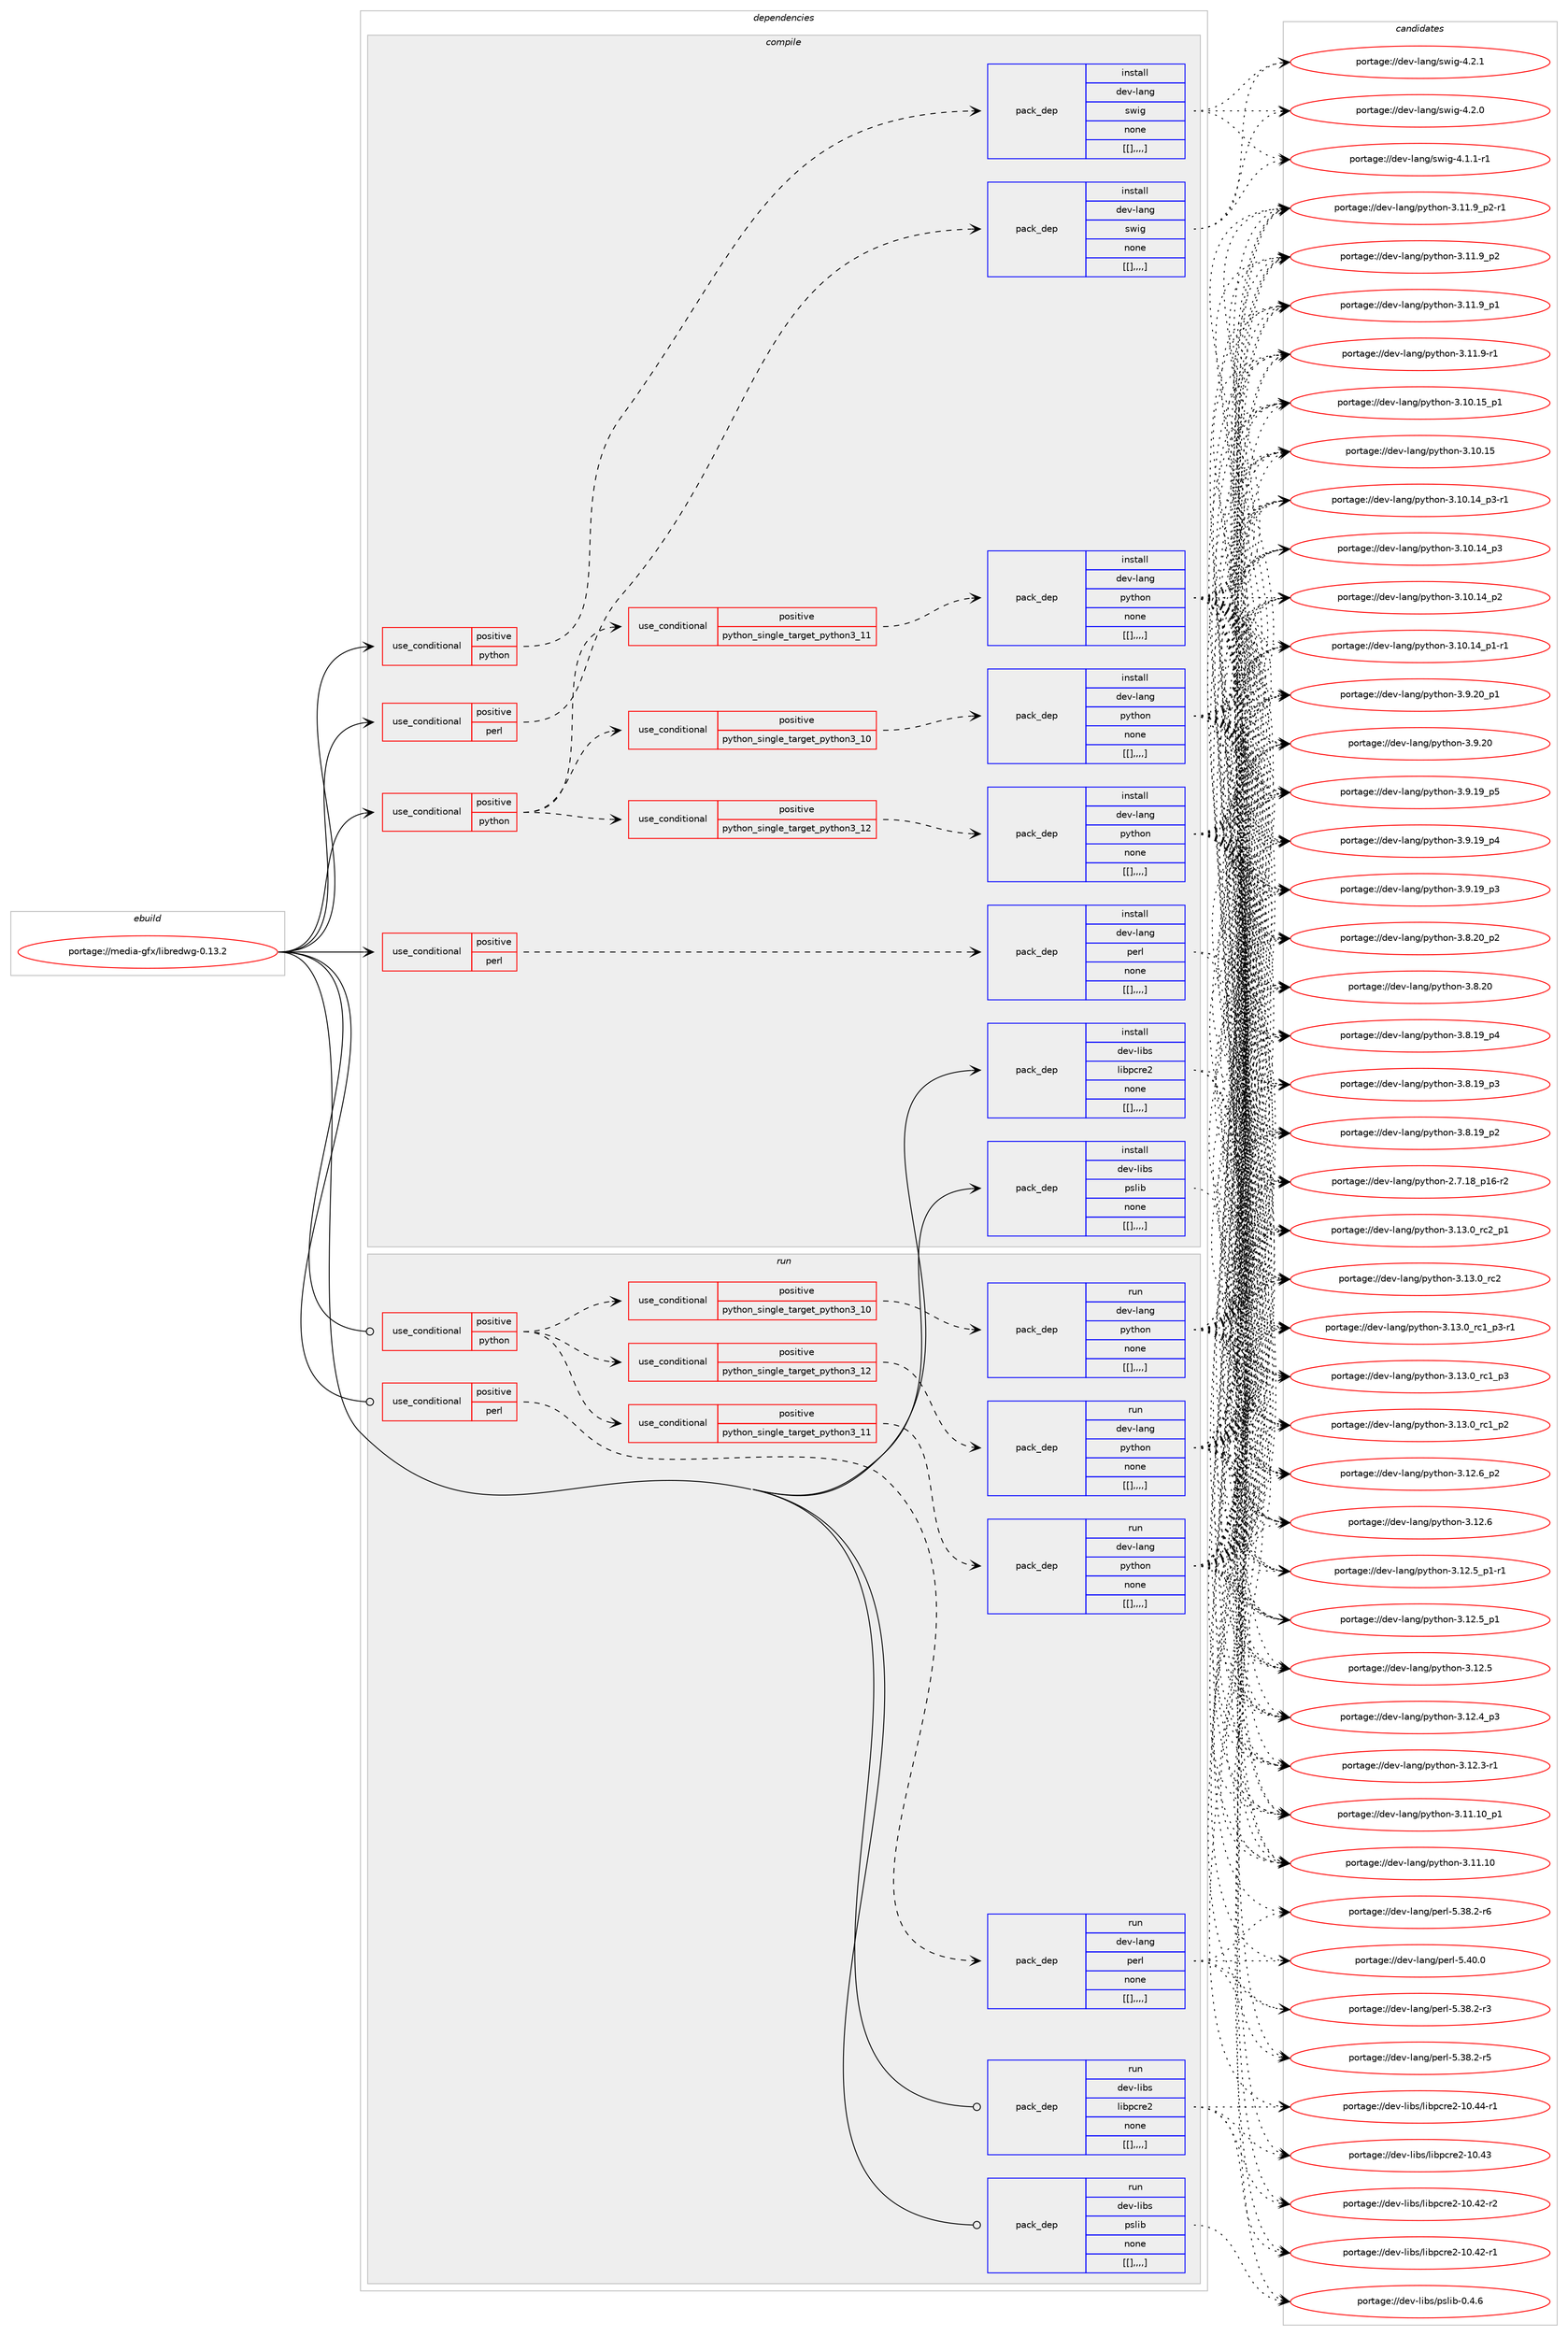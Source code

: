 digraph prolog {

# *************
# Graph options
# *************

newrank=true;
concentrate=true;
compound=true;
graph [rankdir=LR,fontname=Helvetica,fontsize=10,ranksep=1.5];#, ranksep=2.5, nodesep=0.2];
edge  [arrowhead=vee];
node  [fontname=Helvetica,fontsize=10];

# **********
# The ebuild
# **********

subgraph cluster_leftcol {
color=gray;
label=<<i>ebuild</i>>;
id [label="portage://media-gfx/libredwg-0.13.2", color=red, width=4, href="../media-gfx/libredwg-0.13.2.svg"];
}

# ****************
# The dependencies
# ****************

subgraph cluster_midcol {
color=gray;
label=<<i>dependencies</i>>;
subgraph cluster_compile {
fillcolor="#eeeeee";
style=filled;
label=<<i>compile</i>>;
subgraph cond77157 {
dependency302437 [label=<<TABLE BORDER="0" CELLBORDER="1" CELLSPACING="0" CELLPADDING="4"><TR><TD ROWSPAN="3" CELLPADDING="10">use_conditional</TD></TR><TR><TD>positive</TD></TR><TR><TD>perl</TD></TR></TABLE>>, shape=none, color=red];
subgraph pack222888 {
dependency302438 [label=<<TABLE BORDER="0" CELLBORDER="1" CELLSPACING="0" CELLPADDING="4" WIDTH="220"><TR><TD ROWSPAN="6" CELLPADDING="30">pack_dep</TD></TR><TR><TD WIDTH="110">install</TD></TR><TR><TD>dev-lang</TD></TR><TR><TD>perl</TD></TR><TR><TD>none</TD></TR><TR><TD>[[],,,,]</TD></TR></TABLE>>, shape=none, color=blue];
}
dependency302437:e -> dependency302438:w [weight=20,style="dashed",arrowhead="vee"];
}
id:e -> dependency302437:w [weight=20,style="solid",arrowhead="vee"];
subgraph cond77158 {
dependency302439 [label=<<TABLE BORDER="0" CELLBORDER="1" CELLSPACING="0" CELLPADDING="4"><TR><TD ROWSPAN="3" CELLPADDING="10">use_conditional</TD></TR><TR><TD>positive</TD></TR><TR><TD>perl</TD></TR></TABLE>>, shape=none, color=red];
subgraph pack222889 {
dependency302440 [label=<<TABLE BORDER="0" CELLBORDER="1" CELLSPACING="0" CELLPADDING="4" WIDTH="220"><TR><TD ROWSPAN="6" CELLPADDING="30">pack_dep</TD></TR><TR><TD WIDTH="110">install</TD></TR><TR><TD>dev-lang</TD></TR><TR><TD>swig</TD></TR><TR><TD>none</TD></TR><TR><TD>[[],,,,]</TD></TR></TABLE>>, shape=none, color=blue];
}
dependency302439:e -> dependency302440:w [weight=20,style="dashed",arrowhead="vee"];
}
id:e -> dependency302439:w [weight=20,style="solid",arrowhead="vee"];
subgraph cond77159 {
dependency302441 [label=<<TABLE BORDER="0" CELLBORDER="1" CELLSPACING="0" CELLPADDING="4"><TR><TD ROWSPAN="3" CELLPADDING="10">use_conditional</TD></TR><TR><TD>positive</TD></TR><TR><TD>python</TD></TR></TABLE>>, shape=none, color=red];
subgraph cond77160 {
dependency302442 [label=<<TABLE BORDER="0" CELLBORDER="1" CELLSPACING="0" CELLPADDING="4"><TR><TD ROWSPAN="3" CELLPADDING="10">use_conditional</TD></TR><TR><TD>positive</TD></TR><TR><TD>python_single_target_python3_10</TD></TR></TABLE>>, shape=none, color=red];
subgraph pack222890 {
dependency302443 [label=<<TABLE BORDER="0" CELLBORDER="1" CELLSPACING="0" CELLPADDING="4" WIDTH="220"><TR><TD ROWSPAN="6" CELLPADDING="30">pack_dep</TD></TR><TR><TD WIDTH="110">install</TD></TR><TR><TD>dev-lang</TD></TR><TR><TD>python</TD></TR><TR><TD>none</TD></TR><TR><TD>[[],,,,]</TD></TR></TABLE>>, shape=none, color=blue];
}
dependency302442:e -> dependency302443:w [weight=20,style="dashed",arrowhead="vee"];
}
dependency302441:e -> dependency302442:w [weight=20,style="dashed",arrowhead="vee"];
subgraph cond77161 {
dependency302444 [label=<<TABLE BORDER="0" CELLBORDER="1" CELLSPACING="0" CELLPADDING="4"><TR><TD ROWSPAN="3" CELLPADDING="10">use_conditional</TD></TR><TR><TD>positive</TD></TR><TR><TD>python_single_target_python3_11</TD></TR></TABLE>>, shape=none, color=red];
subgraph pack222891 {
dependency302445 [label=<<TABLE BORDER="0" CELLBORDER="1" CELLSPACING="0" CELLPADDING="4" WIDTH="220"><TR><TD ROWSPAN="6" CELLPADDING="30">pack_dep</TD></TR><TR><TD WIDTH="110">install</TD></TR><TR><TD>dev-lang</TD></TR><TR><TD>python</TD></TR><TR><TD>none</TD></TR><TR><TD>[[],,,,]</TD></TR></TABLE>>, shape=none, color=blue];
}
dependency302444:e -> dependency302445:w [weight=20,style="dashed",arrowhead="vee"];
}
dependency302441:e -> dependency302444:w [weight=20,style="dashed",arrowhead="vee"];
subgraph cond77162 {
dependency302446 [label=<<TABLE BORDER="0" CELLBORDER="1" CELLSPACING="0" CELLPADDING="4"><TR><TD ROWSPAN="3" CELLPADDING="10">use_conditional</TD></TR><TR><TD>positive</TD></TR><TR><TD>python_single_target_python3_12</TD></TR></TABLE>>, shape=none, color=red];
subgraph pack222892 {
dependency302447 [label=<<TABLE BORDER="0" CELLBORDER="1" CELLSPACING="0" CELLPADDING="4" WIDTH="220"><TR><TD ROWSPAN="6" CELLPADDING="30">pack_dep</TD></TR><TR><TD WIDTH="110">install</TD></TR><TR><TD>dev-lang</TD></TR><TR><TD>python</TD></TR><TR><TD>none</TD></TR><TR><TD>[[],,,,]</TD></TR></TABLE>>, shape=none, color=blue];
}
dependency302446:e -> dependency302447:w [weight=20,style="dashed",arrowhead="vee"];
}
dependency302441:e -> dependency302446:w [weight=20,style="dashed",arrowhead="vee"];
}
id:e -> dependency302441:w [weight=20,style="solid",arrowhead="vee"];
subgraph cond77163 {
dependency302448 [label=<<TABLE BORDER="0" CELLBORDER="1" CELLSPACING="0" CELLPADDING="4"><TR><TD ROWSPAN="3" CELLPADDING="10">use_conditional</TD></TR><TR><TD>positive</TD></TR><TR><TD>python</TD></TR></TABLE>>, shape=none, color=red];
subgraph pack222893 {
dependency302449 [label=<<TABLE BORDER="0" CELLBORDER="1" CELLSPACING="0" CELLPADDING="4" WIDTH="220"><TR><TD ROWSPAN="6" CELLPADDING="30">pack_dep</TD></TR><TR><TD WIDTH="110">install</TD></TR><TR><TD>dev-lang</TD></TR><TR><TD>swig</TD></TR><TR><TD>none</TD></TR><TR><TD>[[],,,,]</TD></TR></TABLE>>, shape=none, color=blue];
}
dependency302448:e -> dependency302449:w [weight=20,style="dashed",arrowhead="vee"];
}
id:e -> dependency302448:w [weight=20,style="solid",arrowhead="vee"];
subgraph pack222894 {
dependency302450 [label=<<TABLE BORDER="0" CELLBORDER="1" CELLSPACING="0" CELLPADDING="4" WIDTH="220"><TR><TD ROWSPAN="6" CELLPADDING="30">pack_dep</TD></TR><TR><TD WIDTH="110">install</TD></TR><TR><TD>dev-libs</TD></TR><TR><TD>libpcre2</TD></TR><TR><TD>none</TD></TR><TR><TD>[[],,,,]</TD></TR></TABLE>>, shape=none, color=blue];
}
id:e -> dependency302450:w [weight=20,style="solid",arrowhead="vee"];
subgraph pack222895 {
dependency302451 [label=<<TABLE BORDER="0" CELLBORDER="1" CELLSPACING="0" CELLPADDING="4" WIDTH="220"><TR><TD ROWSPAN="6" CELLPADDING="30">pack_dep</TD></TR><TR><TD WIDTH="110">install</TD></TR><TR><TD>dev-libs</TD></TR><TR><TD>pslib</TD></TR><TR><TD>none</TD></TR><TR><TD>[[],,,,]</TD></TR></TABLE>>, shape=none, color=blue];
}
id:e -> dependency302451:w [weight=20,style="solid",arrowhead="vee"];
}
subgraph cluster_compileandrun {
fillcolor="#eeeeee";
style=filled;
label=<<i>compile and run</i>>;
}
subgraph cluster_run {
fillcolor="#eeeeee";
style=filled;
label=<<i>run</i>>;
subgraph cond77164 {
dependency302452 [label=<<TABLE BORDER="0" CELLBORDER="1" CELLSPACING="0" CELLPADDING="4"><TR><TD ROWSPAN="3" CELLPADDING="10">use_conditional</TD></TR><TR><TD>positive</TD></TR><TR><TD>perl</TD></TR></TABLE>>, shape=none, color=red];
subgraph pack222896 {
dependency302453 [label=<<TABLE BORDER="0" CELLBORDER="1" CELLSPACING="0" CELLPADDING="4" WIDTH="220"><TR><TD ROWSPAN="6" CELLPADDING="30">pack_dep</TD></TR><TR><TD WIDTH="110">run</TD></TR><TR><TD>dev-lang</TD></TR><TR><TD>perl</TD></TR><TR><TD>none</TD></TR><TR><TD>[[],,,,]</TD></TR></TABLE>>, shape=none, color=blue];
}
dependency302452:e -> dependency302453:w [weight=20,style="dashed",arrowhead="vee"];
}
id:e -> dependency302452:w [weight=20,style="solid",arrowhead="odot"];
subgraph cond77165 {
dependency302454 [label=<<TABLE BORDER="0" CELLBORDER="1" CELLSPACING="0" CELLPADDING="4"><TR><TD ROWSPAN="3" CELLPADDING="10">use_conditional</TD></TR><TR><TD>positive</TD></TR><TR><TD>python</TD></TR></TABLE>>, shape=none, color=red];
subgraph cond77166 {
dependency302455 [label=<<TABLE BORDER="0" CELLBORDER="1" CELLSPACING="0" CELLPADDING="4"><TR><TD ROWSPAN="3" CELLPADDING="10">use_conditional</TD></TR><TR><TD>positive</TD></TR><TR><TD>python_single_target_python3_10</TD></TR></TABLE>>, shape=none, color=red];
subgraph pack222897 {
dependency302456 [label=<<TABLE BORDER="0" CELLBORDER="1" CELLSPACING="0" CELLPADDING="4" WIDTH="220"><TR><TD ROWSPAN="6" CELLPADDING="30">pack_dep</TD></TR><TR><TD WIDTH="110">run</TD></TR><TR><TD>dev-lang</TD></TR><TR><TD>python</TD></TR><TR><TD>none</TD></TR><TR><TD>[[],,,,]</TD></TR></TABLE>>, shape=none, color=blue];
}
dependency302455:e -> dependency302456:w [weight=20,style="dashed",arrowhead="vee"];
}
dependency302454:e -> dependency302455:w [weight=20,style="dashed",arrowhead="vee"];
subgraph cond77167 {
dependency302457 [label=<<TABLE BORDER="0" CELLBORDER="1" CELLSPACING="0" CELLPADDING="4"><TR><TD ROWSPAN="3" CELLPADDING="10">use_conditional</TD></TR><TR><TD>positive</TD></TR><TR><TD>python_single_target_python3_11</TD></TR></TABLE>>, shape=none, color=red];
subgraph pack222898 {
dependency302458 [label=<<TABLE BORDER="0" CELLBORDER="1" CELLSPACING="0" CELLPADDING="4" WIDTH="220"><TR><TD ROWSPAN="6" CELLPADDING="30">pack_dep</TD></TR><TR><TD WIDTH="110">run</TD></TR><TR><TD>dev-lang</TD></TR><TR><TD>python</TD></TR><TR><TD>none</TD></TR><TR><TD>[[],,,,]</TD></TR></TABLE>>, shape=none, color=blue];
}
dependency302457:e -> dependency302458:w [weight=20,style="dashed",arrowhead="vee"];
}
dependency302454:e -> dependency302457:w [weight=20,style="dashed",arrowhead="vee"];
subgraph cond77168 {
dependency302459 [label=<<TABLE BORDER="0" CELLBORDER="1" CELLSPACING="0" CELLPADDING="4"><TR><TD ROWSPAN="3" CELLPADDING="10">use_conditional</TD></TR><TR><TD>positive</TD></TR><TR><TD>python_single_target_python3_12</TD></TR></TABLE>>, shape=none, color=red];
subgraph pack222899 {
dependency302460 [label=<<TABLE BORDER="0" CELLBORDER="1" CELLSPACING="0" CELLPADDING="4" WIDTH="220"><TR><TD ROWSPAN="6" CELLPADDING="30">pack_dep</TD></TR><TR><TD WIDTH="110">run</TD></TR><TR><TD>dev-lang</TD></TR><TR><TD>python</TD></TR><TR><TD>none</TD></TR><TR><TD>[[],,,,]</TD></TR></TABLE>>, shape=none, color=blue];
}
dependency302459:e -> dependency302460:w [weight=20,style="dashed",arrowhead="vee"];
}
dependency302454:e -> dependency302459:w [weight=20,style="dashed",arrowhead="vee"];
}
id:e -> dependency302454:w [weight=20,style="solid",arrowhead="odot"];
subgraph pack222900 {
dependency302461 [label=<<TABLE BORDER="0" CELLBORDER="1" CELLSPACING="0" CELLPADDING="4" WIDTH="220"><TR><TD ROWSPAN="6" CELLPADDING="30">pack_dep</TD></TR><TR><TD WIDTH="110">run</TD></TR><TR><TD>dev-libs</TD></TR><TR><TD>libpcre2</TD></TR><TR><TD>none</TD></TR><TR><TD>[[],,,,]</TD></TR></TABLE>>, shape=none, color=blue];
}
id:e -> dependency302461:w [weight=20,style="solid",arrowhead="odot"];
subgraph pack222901 {
dependency302462 [label=<<TABLE BORDER="0" CELLBORDER="1" CELLSPACING="0" CELLPADDING="4" WIDTH="220"><TR><TD ROWSPAN="6" CELLPADDING="30">pack_dep</TD></TR><TR><TD WIDTH="110">run</TD></TR><TR><TD>dev-libs</TD></TR><TR><TD>pslib</TD></TR><TR><TD>none</TD></TR><TR><TD>[[],,,,]</TD></TR></TABLE>>, shape=none, color=blue];
}
id:e -> dependency302462:w [weight=20,style="solid",arrowhead="odot"];
}
}

# **************
# The candidates
# **************

subgraph cluster_choices {
rank=same;
color=gray;
label=<<i>candidates</i>>;

subgraph choice222888 {
color=black;
nodesep=1;
choice10010111845108971101034711210111410845534652484648 [label="portage://dev-lang/perl-5.40.0", color=red, width=4,href="../dev-lang/perl-5.40.0.svg"];
choice100101118451089711010347112101114108455346515646504511454 [label="portage://dev-lang/perl-5.38.2-r6", color=red, width=4,href="../dev-lang/perl-5.38.2-r6.svg"];
choice100101118451089711010347112101114108455346515646504511453 [label="portage://dev-lang/perl-5.38.2-r5", color=red, width=4,href="../dev-lang/perl-5.38.2-r5.svg"];
choice100101118451089711010347112101114108455346515646504511451 [label="portage://dev-lang/perl-5.38.2-r3", color=red, width=4,href="../dev-lang/perl-5.38.2-r3.svg"];
dependency302438:e -> choice10010111845108971101034711210111410845534652484648:w [style=dotted,weight="100"];
dependency302438:e -> choice100101118451089711010347112101114108455346515646504511454:w [style=dotted,weight="100"];
dependency302438:e -> choice100101118451089711010347112101114108455346515646504511453:w [style=dotted,weight="100"];
dependency302438:e -> choice100101118451089711010347112101114108455346515646504511451:w [style=dotted,weight="100"];
}
subgraph choice222889 {
color=black;
nodesep=1;
choice100101118451089711010347115119105103455246504649 [label="portage://dev-lang/swig-4.2.1", color=red, width=4,href="../dev-lang/swig-4.2.1.svg"];
choice100101118451089711010347115119105103455246504648 [label="portage://dev-lang/swig-4.2.0", color=red, width=4,href="../dev-lang/swig-4.2.0.svg"];
choice1001011184510897110103471151191051034552464946494511449 [label="portage://dev-lang/swig-4.1.1-r1", color=red, width=4,href="../dev-lang/swig-4.1.1-r1.svg"];
dependency302440:e -> choice100101118451089711010347115119105103455246504649:w [style=dotted,weight="100"];
dependency302440:e -> choice100101118451089711010347115119105103455246504648:w [style=dotted,weight="100"];
dependency302440:e -> choice1001011184510897110103471151191051034552464946494511449:w [style=dotted,weight="100"];
}
subgraph choice222890 {
color=black;
nodesep=1;
choice100101118451089711010347112121116104111110455146495146489511499509511249 [label="portage://dev-lang/python-3.13.0_rc2_p1", color=red, width=4,href="../dev-lang/python-3.13.0_rc2_p1.svg"];
choice10010111845108971101034711212111610411111045514649514648951149950 [label="portage://dev-lang/python-3.13.0_rc2", color=red, width=4,href="../dev-lang/python-3.13.0_rc2.svg"];
choice1001011184510897110103471121211161041111104551464951464895114994995112514511449 [label="portage://dev-lang/python-3.13.0_rc1_p3-r1", color=red, width=4,href="../dev-lang/python-3.13.0_rc1_p3-r1.svg"];
choice100101118451089711010347112121116104111110455146495146489511499499511251 [label="portage://dev-lang/python-3.13.0_rc1_p3", color=red, width=4,href="../dev-lang/python-3.13.0_rc1_p3.svg"];
choice100101118451089711010347112121116104111110455146495146489511499499511250 [label="portage://dev-lang/python-3.13.0_rc1_p2", color=red, width=4,href="../dev-lang/python-3.13.0_rc1_p2.svg"];
choice100101118451089711010347112121116104111110455146495046549511250 [label="portage://dev-lang/python-3.12.6_p2", color=red, width=4,href="../dev-lang/python-3.12.6_p2.svg"];
choice10010111845108971101034711212111610411111045514649504654 [label="portage://dev-lang/python-3.12.6", color=red, width=4,href="../dev-lang/python-3.12.6.svg"];
choice1001011184510897110103471121211161041111104551464950465395112494511449 [label="portage://dev-lang/python-3.12.5_p1-r1", color=red, width=4,href="../dev-lang/python-3.12.5_p1-r1.svg"];
choice100101118451089711010347112121116104111110455146495046539511249 [label="portage://dev-lang/python-3.12.5_p1", color=red, width=4,href="../dev-lang/python-3.12.5_p1.svg"];
choice10010111845108971101034711212111610411111045514649504653 [label="portage://dev-lang/python-3.12.5", color=red, width=4,href="../dev-lang/python-3.12.5.svg"];
choice100101118451089711010347112121116104111110455146495046529511251 [label="portage://dev-lang/python-3.12.4_p3", color=red, width=4,href="../dev-lang/python-3.12.4_p3.svg"];
choice100101118451089711010347112121116104111110455146495046514511449 [label="portage://dev-lang/python-3.12.3-r1", color=red, width=4,href="../dev-lang/python-3.12.3-r1.svg"];
choice10010111845108971101034711212111610411111045514649494649489511249 [label="portage://dev-lang/python-3.11.10_p1", color=red, width=4,href="../dev-lang/python-3.11.10_p1.svg"];
choice1001011184510897110103471121211161041111104551464949464948 [label="portage://dev-lang/python-3.11.10", color=red, width=4,href="../dev-lang/python-3.11.10.svg"];
choice1001011184510897110103471121211161041111104551464949465795112504511449 [label="portage://dev-lang/python-3.11.9_p2-r1", color=red, width=4,href="../dev-lang/python-3.11.9_p2-r1.svg"];
choice100101118451089711010347112121116104111110455146494946579511250 [label="portage://dev-lang/python-3.11.9_p2", color=red, width=4,href="../dev-lang/python-3.11.9_p2.svg"];
choice100101118451089711010347112121116104111110455146494946579511249 [label="portage://dev-lang/python-3.11.9_p1", color=red, width=4,href="../dev-lang/python-3.11.9_p1.svg"];
choice100101118451089711010347112121116104111110455146494946574511449 [label="portage://dev-lang/python-3.11.9-r1", color=red, width=4,href="../dev-lang/python-3.11.9-r1.svg"];
choice10010111845108971101034711212111610411111045514649484649539511249 [label="portage://dev-lang/python-3.10.15_p1", color=red, width=4,href="../dev-lang/python-3.10.15_p1.svg"];
choice1001011184510897110103471121211161041111104551464948464953 [label="portage://dev-lang/python-3.10.15", color=red, width=4,href="../dev-lang/python-3.10.15.svg"];
choice100101118451089711010347112121116104111110455146494846495295112514511449 [label="portage://dev-lang/python-3.10.14_p3-r1", color=red, width=4,href="../dev-lang/python-3.10.14_p3-r1.svg"];
choice10010111845108971101034711212111610411111045514649484649529511251 [label="portage://dev-lang/python-3.10.14_p3", color=red, width=4,href="../dev-lang/python-3.10.14_p3.svg"];
choice10010111845108971101034711212111610411111045514649484649529511250 [label="portage://dev-lang/python-3.10.14_p2", color=red, width=4,href="../dev-lang/python-3.10.14_p2.svg"];
choice100101118451089711010347112121116104111110455146494846495295112494511449 [label="portage://dev-lang/python-3.10.14_p1-r1", color=red, width=4,href="../dev-lang/python-3.10.14_p1-r1.svg"];
choice100101118451089711010347112121116104111110455146574650489511249 [label="portage://dev-lang/python-3.9.20_p1", color=red, width=4,href="../dev-lang/python-3.9.20_p1.svg"];
choice10010111845108971101034711212111610411111045514657465048 [label="portage://dev-lang/python-3.9.20", color=red, width=4,href="../dev-lang/python-3.9.20.svg"];
choice100101118451089711010347112121116104111110455146574649579511253 [label="portage://dev-lang/python-3.9.19_p5", color=red, width=4,href="../dev-lang/python-3.9.19_p5.svg"];
choice100101118451089711010347112121116104111110455146574649579511252 [label="portage://dev-lang/python-3.9.19_p4", color=red, width=4,href="../dev-lang/python-3.9.19_p4.svg"];
choice100101118451089711010347112121116104111110455146574649579511251 [label="portage://dev-lang/python-3.9.19_p3", color=red, width=4,href="../dev-lang/python-3.9.19_p3.svg"];
choice100101118451089711010347112121116104111110455146564650489511250 [label="portage://dev-lang/python-3.8.20_p2", color=red, width=4,href="../dev-lang/python-3.8.20_p2.svg"];
choice10010111845108971101034711212111610411111045514656465048 [label="portage://dev-lang/python-3.8.20", color=red, width=4,href="../dev-lang/python-3.8.20.svg"];
choice100101118451089711010347112121116104111110455146564649579511252 [label="portage://dev-lang/python-3.8.19_p4", color=red, width=4,href="../dev-lang/python-3.8.19_p4.svg"];
choice100101118451089711010347112121116104111110455146564649579511251 [label="portage://dev-lang/python-3.8.19_p3", color=red, width=4,href="../dev-lang/python-3.8.19_p3.svg"];
choice100101118451089711010347112121116104111110455146564649579511250 [label="portage://dev-lang/python-3.8.19_p2", color=red, width=4,href="../dev-lang/python-3.8.19_p2.svg"];
choice100101118451089711010347112121116104111110455046554649569511249544511450 [label="portage://dev-lang/python-2.7.18_p16-r2", color=red, width=4,href="../dev-lang/python-2.7.18_p16-r2.svg"];
dependency302443:e -> choice100101118451089711010347112121116104111110455146495146489511499509511249:w [style=dotted,weight="100"];
dependency302443:e -> choice10010111845108971101034711212111610411111045514649514648951149950:w [style=dotted,weight="100"];
dependency302443:e -> choice1001011184510897110103471121211161041111104551464951464895114994995112514511449:w [style=dotted,weight="100"];
dependency302443:e -> choice100101118451089711010347112121116104111110455146495146489511499499511251:w [style=dotted,weight="100"];
dependency302443:e -> choice100101118451089711010347112121116104111110455146495146489511499499511250:w [style=dotted,weight="100"];
dependency302443:e -> choice100101118451089711010347112121116104111110455146495046549511250:w [style=dotted,weight="100"];
dependency302443:e -> choice10010111845108971101034711212111610411111045514649504654:w [style=dotted,weight="100"];
dependency302443:e -> choice1001011184510897110103471121211161041111104551464950465395112494511449:w [style=dotted,weight="100"];
dependency302443:e -> choice100101118451089711010347112121116104111110455146495046539511249:w [style=dotted,weight="100"];
dependency302443:e -> choice10010111845108971101034711212111610411111045514649504653:w [style=dotted,weight="100"];
dependency302443:e -> choice100101118451089711010347112121116104111110455146495046529511251:w [style=dotted,weight="100"];
dependency302443:e -> choice100101118451089711010347112121116104111110455146495046514511449:w [style=dotted,weight="100"];
dependency302443:e -> choice10010111845108971101034711212111610411111045514649494649489511249:w [style=dotted,weight="100"];
dependency302443:e -> choice1001011184510897110103471121211161041111104551464949464948:w [style=dotted,weight="100"];
dependency302443:e -> choice1001011184510897110103471121211161041111104551464949465795112504511449:w [style=dotted,weight="100"];
dependency302443:e -> choice100101118451089711010347112121116104111110455146494946579511250:w [style=dotted,weight="100"];
dependency302443:e -> choice100101118451089711010347112121116104111110455146494946579511249:w [style=dotted,weight="100"];
dependency302443:e -> choice100101118451089711010347112121116104111110455146494946574511449:w [style=dotted,weight="100"];
dependency302443:e -> choice10010111845108971101034711212111610411111045514649484649539511249:w [style=dotted,weight="100"];
dependency302443:e -> choice1001011184510897110103471121211161041111104551464948464953:w [style=dotted,weight="100"];
dependency302443:e -> choice100101118451089711010347112121116104111110455146494846495295112514511449:w [style=dotted,weight="100"];
dependency302443:e -> choice10010111845108971101034711212111610411111045514649484649529511251:w [style=dotted,weight="100"];
dependency302443:e -> choice10010111845108971101034711212111610411111045514649484649529511250:w [style=dotted,weight="100"];
dependency302443:e -> choice100101118451089711010347112121116104111110455146494846495295112494511449:w [style=dotted,weight="100"];
dependency302443:e -> choice100101118451089711010347112121116104111110455146574650489511249:w [style=dotted,weight="100"];
dependency302443:e -> choice10010111845108971101034711212111610411111045514657465048:w [style=dotted,weight="100"];
dependency302443:e -> choice100101118451089711010347112121116104111110455146574649579511253:w [style=dotted,weight="100"];
dependency302443:e -> choice100101118451089711010347112121116104111110455146574649579511252:w [style=dotted,weight="100"];
dependency302443:e -> choice100101118451089711010347112121116104111110455146574649579511251:w [style=dotted,weight="100"];
dependency302443:e -> choice100101118451089711010347112121116104111110455146564650489511250:w [style=dotted,weight="100"];
dependency302443:e -> choice10010111845108971101034711212111610411111045514656465048:w [style=dotted,weight="100"];
dependency302443:e -> choice100101118451089711010347112121116104111110455146564649579511252:w [style=dotted,weight="100"];
dependency302443:e -> choice100101118451089711010347112121116104111110455146564649579511251:w [style=dotted,weight="100"];
dependency302443:e -> choice100101118451089711010347112121116104111110455146564649579511250:w [style=dotted,weight="100"];
dependency302443:e -> choice100101118451089711010347112121116104111110455046554649569511249544511450:w [style=dotted,weight="100"];
}
subgraph choice222891 {
color=black;
nodesep=1;
choice100101118451089711010347112121116104111110455146495146489511499509511249 [label="portage://dev-lang/python-3.13.0_rc2_p1", color=red, width=4,href="../dev-lang/python-3.13.0_rc2_p1.svg"];
choice10010111845108971101034711212111610411111045514649514648951149950 [label="portage://dev-lang/python-3.13.0_rc2", color=red, width=4,href="../dev-lang/python-3.13.0_rc2.svg"];
choice1001011184510897110103471121211161041111104551464951464895114994995112514511449 [label="portage://dev-lang/python-3.13.0_rc1_p3-r1", color=red, width=4,href="../dev-lang/python-3.13.0_rc1_p3-r1.svg"];
choice100101118451089711010347112121116104111110455146495146489511499499511251 [label="portage://dev-lang/python-3.13.0_rc1_p3", color=red, width=4,href="../dev-lang/python-3.13.0_rc1_p3.svg"];
choice100101118451089711010347112121116104111110455146495146489511499499511250 [label="portage://dev-lang/python-3.13.0_rc1_p2", color=red, width=4,href="../dev-lang/python-3.13.0_rc1_p2.svg"];
choice100101118451089711010347112121116104111110455146495046549511250 [label="portage://dev-lang/python-3.12.6_p2", color=red, width=4,href="../dev-lang/python-3.12.6_p2.svg"];
choice10010111845108971101034711212111610411111045514649504654 [label="portage://dev-lang/python-3.12.6", color=red, width=4,href="../dev-lang/python-3.12.6.svg"];
choice1001011184510897110103471121211161041111104551464950465395112494511449 [label="portage://dev-lang/python-3.12.5_p1-r1", color=red, width=4,href="../dev-lang/python-3.12.5_p1-r1.svg"];
choice100101118451089711010347112121116104111110455146495046539511249 [label="portage://dev-lang/python-3.12.5_p1", color=red, width=4,href="../dev-lang/python-3.12.5_p1.svg"];
choice10010111845108971101034711212111610411111045514649504653 [label="portage://dev-lang/python-3.12.5", color=red, width=4,href="../dev-lang/python-3.12.5.svg"];
choice100101118451089711010347112121116104111110455146495046529511251 [label="portage://dev-lang/python-3.12.4_p3", color=red, width=4,href="../dev-lang/python-3.12.4_p3.svg"];
choice100101118451089711010347112121116104111110455146495046514511449 [label="portage://dev-lang/python-3.12.3-r1", color=red, width=4,href="../dev-lang/python-3.12.3-r1.svg"];
choice10010111845108971101034711212111610411111045514649494649489511249 [label="portage://dev-lang/python-3.11.10_p1", color=red, width=4,href="../dev-lang/python-3.11.10_p1.svg"];
choice1001011184510897110103471121211161041111104551464949464948 [label="portage://dev-lang/python-3.11.10", color=red, width=4,href="../dev-lang/python-3.11.10.svg"];
choice1001011184510897110103471121211161041111104551464949465795112504511449 [label="portage://dev-lang/python-3.11.9_p2-r1", color=red, width=4,href="../dev-lang/python-3.11.9_p2-r1.svg"];
choice100101118451089711010347112121116104111110455146494946579511250 [label="portage://dev-lang/python-3.11.9_p2", color=red, width=4,href="../dev-lang/python-3.11.9_p2.svg"];
choice100101118451089711010347112121116104111110455146494946579511249 [label="portage://dev-lang/python-3.11.9_p1", color=red, width=4,href="../dev-lang/python-3.11.9_p1.svg"];
choice100101118451089711010347112121116104111110455146494946574511449 [label="portage://dev-lang/python-3.11.9-r1", color=red, width=4,href="../dev-lang/python-3.11.9-r1.svg"];
choice10010111845108971101034711212111610411111045514649484649539511249 [label="portage://dev-lang/python-3.10.15_p1", color=red, width=4,href="../dev-lang/python-3.10.15_p1.svg"];
choice1001011184510897110103471121211161041111104551464948464953 [label="portage://dev-lang/python-3.10.15", color=red, width=4,href="../dev-lang/python-3.10.15.svg"];
choice100101118451089711010347112121116104111110455146494846495295112514511449 [label="portage://dev-lang/python-3.10.14_p3-r1", color=red, width=4,href="../dev-lang/python-3.10.14_p3-r1.svg"];
choice10010111845108971101034711212111610411111045514649484649529511251 [label="portage://dev-lang/python-3.10.14_p3", color=red, width=4,href="../dev-lang/python-3.10.14_p3.svg"];
choice10010111845108971101034711212111610411111045514649484649529511250 [label="portage://dev-lang/python-3.10.14_p2", color=red, width=4,href="../dev-lang/python-3.10.14_p2.svg"];
choice100101118451089711010347112121116104111110455146494846495295112494511449 [label="portage://dev-lang/python-3.10.14_p1-r1", color=red, width=4,href="../dev-lang/python-3.10.14_p1-r1.svg"];
choice100101118451089711010347112121116104111110455146574650489511249 [label="portage://dev-lang/python-3.9.20_p1", color=red, width=4,href="../dev-lang/python-3.9.20_p1.svg"];
choice10010111845108971101034711212111610411111045514657465048 [label="portage://dev-lang/python-3.9.20", color=red, width=4,href="../dev-lang/python-3.9.20.svg"];
choice100101118451089711010347112121116104111110455146574649579511253 [label="portage://dev-lang/python-3.9.19_p5", color=red, width=4,href="../dev-lang/python-3.9.19_p5.svg"];
choice100101118451089711010347112121116104111110455146574649579511252 [label="portage://dev-lang/python-3.9.19_p4", color=red, width=4,href="../dev-lang/python-3.9.19_p4.svg"];
choice100101118451089711010347112121116104111110455146574649579511251 [label="portage://dev-lang/python-3.9.19_p3", color=red, width=4,href="../dev-lang/python-3.9.19_p3.svg"];
choice100101118451089711010347112121116104111110455146564650489511250 [label="portage://dev-lang/python-3.8.20_p2", color=red, width=4,href="../dev-lang/python-3.8.20_p2.svg"];
choice10010111845108971101034711212111610411111045514656465048 [label="portage://dev-lang/python-3.8.20", color=red, width=4,href="../dev-lang/python-3.8.20.svg"];
choice100101118451089711010347112121116104111110455146564649579511252 [label="portage://dev-lang/python-3.8.19_p4", color=red, width=4,href="../dev-lang/python-3.8.19_p4.svg"];
choice100101118451089711010347112121116104111110455146564649579511251 [label="portage://dev-lang/python-3.8.19_p3", color=red, width=4,href="../dev-lang/python-3.8.19_p3.svg"];
choice100101118451089711010347112121116104111110455146564649579511250 [label="portage://dev-lang/python-3.8.19_p2", color=red, width=4,href="../dev-lang/python-3.8.19_p2.svg"];
choice100101118451089711010347112121116104111110455046554649569511249544511450 [label="portage://dev-lang/python-2.7.18_p16-r2", color=red, width=4,href="../dev-lang/python-2.7.18_p16-r2.svg"];
dependency302445:e -> choice100101118451089711010347112121116104111110455146495146489511499509511249:w [style=dotted,weight="100"];
dependency302445:e -> choice10010111845108971101034711212111610411111045514649514648951149950:w [style=dotted,weight="100"];
dependency302445:e -> choice1001011184510897110103471121211161041111104551464951464895114994995112514511449:w [style=dotted,weight="100"];
dependency302445:e -> choice100101118451089711010347112121116104111110455146495146489511499499511251:w [style=dotted,weight="100"];
dependency302445:e -> choice100101118451089711010347112121116104111110455146495146489511499499511250:w [style=dotted,weight="100"];
dependency302445:e -> choice100101118451089711010347112121116104111110455146495046549511250:w [style=dotted,weight="100"];
dependency302445:e -> choice10010111845108971101034711212111610411111045514649504654:w [style=dotted,weight="100"];
dependency302445:e -> choice1001011184510897110103471121211161041111104551464950465395112494511449:w [style=dotted,weight="100"];
dependency302445:e -> choice100101118451089711010347112121116104111110455146495046539511249:w [style=dotted,weight="100"];
dependency302445:e -> choice10010111845108971101034711212111610411111045514649504653:w [style=dotted,weight="100"];
dependency302445:e -> choice100101118451089711010347112121116104111110455146495046529511251:w [style=dotted,weight="100"];
dependency302445:e -> choice100101118451089711010347112121116104111110455146495046514511449:w [style=dotted,weight="100"];
dependency302445:e -> choice10010111845108971101034711212111610411111045514649494649489511249:w [style=dotted,weight="100"];
dependency302445:e -> choice1001011184510897110103471121211161041111104551464949464948:w [style=dotted,weight="100"];
dependency302445:e -> choice1001011184510897110103471121211161041111104551464949465795112504511449:w [style=dotted,weight="100"];
dependency302445:e -> choice100101118451089711010347112121116104111110455146494946579511250:w [style=dotted,weight="100"];
dependency302445:e -> choice100101118451089711010347112121116104111110455146494946579511249:w [style=dotted,weight="100"];
dependency302445:e -> choice100101118451089711010347112121116104111110455146494946574511449:w [style=dotted,weight="100"];
dependency302445:e -> choice10010111845108971101034711212111610411111045514649484649539511249:w [style=dotted,weight="100"];
dependency302445:e -> choice1001011184510897110103471121211161041111104551464948464953:w [style=dotted,weight="100"];
dependency302445:e -> choice100101118451089711010347112121116104111110455146494846495295112514511449:w [style=dotted,weight="100"];
dependency302445:e -> choice10010111845108971101034711212111610411111045514649484649529511251:w [style=dotted,weight="100"];
dependency302445:e -> choice10010111845108971101034711212111610411111045514649484649529511250:w [style=dotted,weight="100"];
dependency302445:e -> choice100101118451089711010347112121116104111110455146494846495295112494511449:w [style=dotted,weight="100"];
dependency302445:e -> choice100101118451089711010347112121116104111110455146574650489511249:w [style=dotted,weight="100"];
dependency302445:e -> choice10010111845108971101034711212111610411111045514657465048:w [style=dotted,weight="100"];
dependency302445:e -> choice100101118451089711010347112121116104111110455146574649579511253:w [style=dotted,weight="100"];
dependency302445:e -> choice100101118451089711010347112121116104111110455146574649579511252:w [style=dotted,weight="100"];
dependency302445:e -> choice100101118451089711010347112121116104111110455146574649579511251:w [style=dotted,weight="100"];
dependency302445:e -> choice100101118451089711010347112121116104111110455146564650489511250:w [style=dotted,weight="100"];
dependency302445:e -> choice10010111845108971101034711212111610411111045514656465048:w [style=dotted,weight="100"];
dependency302445:e -> choice100101118451089711010347112121116104111110455146564649579511252:w [style=dotted,weight="100"];
dependency302445:e -> choice100101118451089711010347112121116104111110455146564649579511251:w [style=dotted,weight="100"];
dependency302445:e -> choice100101118451089711010347112121116104111110455146564649579511250:w [style=dotted,weight="100"];
dependency302445:e -> choice100101118451089711010347112121116104111110455046554649569511249544511450:w [style=dotted,weight="100"];
}
subgraph choice222892 {
color=black;
nodesep=1;
choice100101118451089711010347112121116104111110455146495146489511499509511249 [label="portage://dev-lang/python-3.13.0_rc2_p1", color=red, width=4,href="../dev-lang/python-3.13.0_rc2_p1.svg"];
choice10010111845108971101034711212111610411111045514649514648951149950 [label="portage://dev-lang/python-3.13.0_rc2", color=red, width=4,href="../dev-lang/python-3.13.0_rc2.svg"];
choice1001011184510897110103471121211161041111104551464951464895114994995112514511449 [label="portage://dev-lang/python-3.13.0_rc1_p3-r1", color=red, width=4,href="../dev-lang/python-3.13.0_rc1_p3-r1.svg"];
choice100101118451089711010347112121116104111110455146495146489511499499511251 [label="portage://dev-lang/python-3.13.0_rc1_p3", color=red, width=4,href="../dev-lang/python-3.13.0_rc1_p3.svg"];
choice100101118451089711010347112121116104111110455146495146489511499499511250 [label="portage://dev-lang/python-3.13.0_rc1_p2", color=red, width=4,href="../dev-lang/python-3.13.0_rc1_p2.svg"];
choice100101118451089711010347112121116104111110455146495046549511250 [label="portage://dev-lang/python-3.12.6_p2", color=red, width=4,href="../dev-lang/python-3.12.6_p2.svg"];
choice10010111845108971101034711212111610411111045514649504654 [label="portage://dev-lang/python-3.12.6", color=red, width=4,href="../dev-lang/python-3.12.6.svg"];
choice1001011184510897110103471121211161041111104551464950465395112494511449 [label="portage://dev-lang/python-3.12.5_p1-r1", color=red, width=4,href="../dev-lang/python-3.12.5_p1-r1.svg"];
choice100101118451089711010347112121116104111110455146495046539511249 [label="portage://dev-lang/python-3.12.5_p1", color=red, width=4,href="../dev-lang/python-3.12.5_p1.svg"];
choice10010111845108971101034711212111610411111045514649504653 [label="portage://dev-lang/python-3.12.5", color=red, width=4,href="../dev-lang/python-3.12.5.svg"];
choice100101118451089711010347112121116104111110455146495046529511251 [label="portage://dev-lang/python-3.12.4_p3", color=red, width=4,href="../dev-lang/python-3.12.4_p3.svg"];
choice100101118451089711010347112121116104111110455146495046514511449 [label="portage://dev-lang/python-3.12.3-r1", color=red, width=4,href="../dev-lang/python-3.12.3-r1.svg"];
choice10010111845108971101034711212111610411111045514649494649489511249 [label="portage://dev-lang/python-3.11.10_p1", color=red, width=4,href="../dev-lang/python-3.11.10_p1.svg"];
choice1001011184510897110103471121211161041111104551464949464948 [label="portage://dev-lang/python-3.11.10", color=red, width=4,href="../dev-lang/python-3.11.10.svg"];
choice1001011184510897110103471121211161041111104551464949465795112504511449 [label="portage://dev-lang/python-3.11.9_p2-r1", color=red, width=4,href="../dev-lang/python-3.11.9_p2-r1.svg"];
choice100101118451089711010347112121116104111110455146494946579511250 [label="portage://dev-lang/python-3.11.9_p2", color=red, width=4,href="../dev-lang/python-3.11.9_p2.svg"];
choice100101118451089711010347112121116104111110455146494946579511249 [label="portage://dev-lang/python-3.11.9_p1", color=red, width=4,href="../dev-lang/python-3.11.9_p1.svg"];
choice100101118451089711010347112121116104111110455146494946574511449 [label="portage://dev-lang/python-3.11.9-r1", color=red, width=4,href="../dev-lang/python-3.11.9-r1.svg"];
choice10010111845108971101034711212111610411111045514649484649539511249 [label="portage://dev-lang/python-3.10.15_p1", color=red, width=4,href="../dev-lang/python-3.10.15_p1.svg"];
choice1001011184510897110103471121211161041111104551464948464953 [label="portage://dev-lang/python-3.10.15", color=red, width=4,href="../dev-lang/python-3.10.15.svg"];
choice100101118451089711010347112121116104111110455146494846495295112514511449 [label="portage://dev-lang/python-3.10.14_p3-r1", color=red, width=4,href="../dev-lang/python-3.10.14_p3-r1.svg"];
choice10010111845108971101034711212111610411111045514649484649529511251 [label="portage://dev-lang/python-3.10.14_p3", color=red, width=4,href="../dev-lang/python-3.10.14_p3.svg"];
choice10010111845108971101034711212111610411111045514649484649529511250 [label="portage://dev-lang/python-3.10.14_p2", color=red, width=4,href="../dev-lang/python-3.10.14_p2.svg"];
choice100101118451089711010347112121116104111110455146494846495295112494511449 [label="portage://dev-lang/python-3.10.14_p1-r1", color=red, width=4,href="../dev-lang/python-3.10.14_p1-r1.svg"];
choice100101118451089711010347112121116104111110455146574650489511249 [label="portage://dev-lang/python-3.9.20_p1", color=red, width=4,href="../dev-lang/python-3.9.20_p1.svg"];
choice10010111845108971101034711212111610411111045514657465048 [label="portage://dev-lang/python-3.9.20", color=red, width=4,href="../dev-lang/python-3.9.20.svg"];
choice100101118451089711010347112121116104111110455146574649579511253 [label="portage://dev-lang/python-3.9.19_p5", color=red, width=4,href="../dev-lang/python-3.9.19_p5.svg"];
choice100101118451089711010347112121116104111110455146574649579511252 [label="portage://dev-lang/python-3.9.19_p4", color=red, width=4,href="../dev-lang/python-3.9.19_p4.svg"];
choice100101118451089711010347112121116104111110455146574649579511251 [label="portage://dev-lang/python-3.9.19_p3", color=red, width=4,href="../dev-lang/python-3.9.19_p3.svg"];
choice100101118451089711010347112121116104111110455146564650489511250 [label="portage://dev-lang/python-3.8.20_p2", color=red, width=4,href="../dev-lang/python-3.8.20_p2.svg"];
choice10010111845108971101034711212111610411111045514656465048 [label="portage://dev-lang/python-3.8.20", color=red, width=4,href="../dev-lang/python-3.8.20.svg"];
choice100101118451089711010347112121116104111110455146564649579511252 [label="portage://dev-lang/python-3.8.19_p4", color=red, width=4,href="../dev-lang/python-3.8.19_p4.svg"];
choice100101118451089711010347112121116104111110455146564649579511251 [label="portage://dev-lang/python-3.8.19_p3", color=red, width=4,href="../dev-lang/python-3.8.19_p3.svg"];
choice100101118451089711010347112121116104111110455146564649579511250 [label="portage://dev-lang/python-3.8.19_p2", color=red, width=4,href="../dev-lang/python-3.8.19_p2.svg"];
choice100101118451089711010347112121116104111110455046554649569511249544511450 [label="portage://dev-lang/python-2.7.18_p16-r2", color=red, width=4,href="../dev-lang/python-2.7.18_p16-r2.svg"];
dependency302447:e -> choice100101118451089711010347112121116104111110455146495146489511499509511249:w [style=dotted,weight="100"];
dependency302447:e -> choice10010111845108971101034711212111610411111045514649514648951149950:w [style=dotted,weight="100"];
dependency302447:e -> choice1001011184510897110103471121211161041111104551464951464895114994995112514511449:w [style=dotted,weight="100"];
dependency302447:e -> choice100101118451089711010347112121116104111110455146495146489511499499511251:w [style=dotted,weight="100"];
dependency302447:e -> choice100101118451089711010347112121116104111110455146495146489511499499511250:w [style=dotted,weight="100"];
dependency302447:e -> choice100101118451089711010347112121116104111110455146495046549511250:w [style=dotted,weight="100"];
dependency302447:e -> choice10010111845108971101034711212111610411111045514649504654:w [style=dotted,weight="100"];
dependency302447:e -> choice1001011184510897110103471121211161041111104551464950465395112494511449:w [style=dotted,weight="100"];
dependency302447:e -> choice100101118451089711010347112121116104111110455146495046539511249:w [style=dotted,weight="100"];
dependency302447:e -> choice10010111845108971101034711212111610411111045514649504653:w [style=dotted,weight="100"];
dependency302447:e -> choice100101118451089711010347112121116104111110455146495046529511251:w [style=dotted,weight="100"];
dependency302447:e -> choice100101118451089711010347112121116104111110455146495046514511449:w [style=dotted,weight="100"];
dependency302447:e -> choice10010111845108971101034711212111610411111045514649494649489511249:w [style=dotted,weight="100"];
dependency302447:e -> choice1001011184510897110103471121211161041111104551464949464948:w [style=dotted,weight="100"];
dependency302447:e -> choice1001011184510897110103471121211161041111104551464949465795112504511449:w [style=dotted,weight="100"];
dependency302447:e -> choice100101118451089711010347112121116104111110455146494946579511250:w [style=dotted,weight="100"];
dependency302447:e -> choice100101118451089711010347112121116104111110455146494946579511249:w [style=dotted,weight="100"];
dependency302447:e -> choice100101118451089711010347112121116104111110455146494946574511449:w [style=dotted,weight="100"];
dependency302447:e -> choice10010111845108971101034711212111610411111045514649484649539511249:w [style=dotted,weight="100"];
dependency302447:e -> choice1001011184510897110103471121211161041111104551464948464953:w [style=dotted,weight="100"];
dependency302447:e -> choice100101118451089711010347112121116104111110455146494846495295112514511449:w [style=dotted,weight="100"];
dependency302447:e -> choice10010111845108971101034711212111610411111045514649484649529511251:w [style=dotted,weight="100"];
dependency302447:e -> choice10010111845108971101034711212111610411111045514649484649529511250:w [style=dotted,weight="100"];
dependency302447:e -> choice100101118451089711010347112121116104111110455146494846495295112494511449:w [style=dotted,weight="100"];
dependency302447:e -> choice100101118451089711010347112121116104111110455146574650489511249:w [style=dotted,weight="100"];
dependency302447:e -> choice10010111845108971101034711212111610411111045514657465048:w [style=dotted,weight="100"];
dependency302447:e -> choice100101118451089711010347112121116104111110455146574649579511253:w [style=dotted,weight="100"];
dependency302447:e -> choice100101118451089711010347112121116104111110455146574649579511252:w [style=dotted,weight="100"];
dependency302447:e -> choice100101118451089711010347112121116104111110455146574649579511251:w [style=dotted,weight="100"];
dependency302447:e -> choice100101118451089711010347112121116104111110455146564650489511250:w [style=dotted,weight="100"];
dependency302447:e -> choice10010111845108971101034711212111610411111045514656465048:w [style=dotted,weight="100"];
dependency302447:e -> choice100101118451089711010347112121116104111110455146564649579511252:w [style=dotted,weight="100"];
dependency302447:e -> choice100101118451089711010347112121116104111110455146564649579511251:w [style=dotted,weight="100"];
dependency302447:e -> choice100101118451089711010347112121116104111110455146564649579511250:w [style=dotted,weight="100"];
dependency302447:e -> choice100101118451089711010347112121116104111110455046554649569511249544511450:w [style=dotted,weight="100"];
}
subgraph choice222893 {
color=black;
nodesep=1;
choice100101118451089711010347115119105103455246504649 [label="portage://dev-lang/swig-4.2.1", color=red, width=4,href="../dev-lang/swig-4.2.1.svg"];
choice100101118451089711010347115119105103455246504648 [label="portage://dev-lang/swig-4.2.0", color=red, width=4,href="../dev-lang/swig-4.2.0.svg"];
choice1001011184510897110103471151191051034552464946494511449 [label="portage://dev-lang/swig-4.1.1-r1", color=red, width=4,href="../dev-lang/swig-4.1.1-r1.svg"];
dependency302449:e -> choice100101118451089711010347115119105103455246504649:w [style=dotted,weight="100"];
dependency302449:e -> choice100101118451089711010347115119105103455246504648:w [style=dotted,weight="100"];
dependency302449:e -> choice1001011184510897110103471151191051034552464946494511449:w [style=dotted,weight="100"];
}
subgraph choice222894 {
color=black;
nodesep=1;
choice1001011184510810598115471081059811299114101504549484652524511449 [label="portage://dev-libs/libpcre2-10.44-r1", color=red, width=4,href="../dev-libs/libpcre2-10.44-r1.svg"];
choice100101118451081059811547108105981129911410150454948465251 [label="portage://dev-libs/libpcre2-10.43", color=red, width=4,href="../dev-libs/libpcre2-10.43.svg"];
choice1001011184510810598115471081059811299114101504549484652504511450 [label="portage://dev-libs/libpcre2-10.42-r2", color=red, width=4,href="../dev-libs/libpcre2-10.42-r2.svg"];
choice1001011184510810598115471081059811299114101504549484652504511449 [label="portage://dev-libs/libpcre2-10.42-r1", color=red, width=4,href="../dev-libs/libpcre2-10.42-r1.svg"];
dependency302450:e -> choice1001011184510810598115471081059811299114101504549484652524511449:w [style=dotted,weight="100"];
dependency302450:e -> choice100101118451081059811547108105981129911410150454948465251:w [style=dotted,weight="100"];
dependency302450:e -> choice1001011184510810598115471081059811299114101504549484652504511450:w [style=dotted,weight="100"];
dependency302450:e -> choice1001011184510810598115471081059811299114101504549484652504511449:w [style=dotted,weight="100"];
}
subgraph choice222895 {
color=black;
nodesep=1;
choice10010111845108105981154711211510810598454846524654 [label="portage://dev-libs/pslib-0.4.6", color=red, width=4,href="../dev-libs/pslib-0.4.6.svg"];
dependency302451:e -> choice10010111845108105981154711211510810598454846524654:w [style=dotted,weight="100"];
}
subgraph choice222896 {
color=black;
nodesep=1;
choice10010111845108971101034711210111410845534652484648 [label="portage://dev-lang/perl-5.40.0", color=red, width=4,href="../dev-lang/perl-5.40.0.svg"];
choice100101118451089711010347112101114108455346515646504511454 [label="portage://dev-lang/perl-5.38.2-r6", color=red, width=4,href="../dev-lang/perl-5.38.2-r6.svg"];
choice100101118451089711010347112101114108455346515646504511453 [label="portage://dev-lang/perl-5.38.2-r5", color=red, width=4,href="../dev-lang/perl-5.38.2-r5.svg"];
choice100101118451089711010347112101114108455346515646504511451 [label="portage://dev-lang/perl-5.38.2-r3", color=red, width=4,href="../dev-lang/perl-5.38.2-r3.svg"];
dependency302453:e -> choice10010111845108971101034711210111410845534652484648:w [style=dotted,weight="100"];
dependency302453:e -> choice100101118451089711010347112101114108455346515646504511454:w [style=dotted,weight="100"];
dependency302453:e -> choice100101118451089711010347112101114108455346515646504511453:w [style=dotted,weight="100"];
dependency302453:e -> choice100101118451089711010347112101114108455346515646504511451:w [style=dotted,weight="100"];
}
subgraph choice222897 {
color=black;
nodesep=1;
choice100101118451089711010347112121116104111110455146495146489511499509511249 [label="portage://dev-lang/python-3.13.0_rc2_p1", color=red, width=4,href="../dev-lang/python-3.13.0_rc2_p1.svg"];
choice10010111845108971101034711212111610411111045514649514648951149950 [label="portage://dev-lang/python-3.13.0_rc2", color=red, width=4,href="../dev-lang/python-3.13.0_rc2.svg"];
choice1001011184510897110103471121211161041111104551464951464895114994995112514511449 [label="portage://dev-lang/python-3.13.0_rc1_p3-r1", color=red, width=4,href="../dev-lang/python-3.13.0_rc1_p3-r1.svg"];
choice100101118451089711010347112121116104111110455146495146489511499499511251 [label="portage://dev-lang/python-3.13.0_rc1_p3", color=red, width=4,href="../dev-lang/python-3.13.0_rc1_p3.svg"];
choice100101118451089711010347112121116104111110455146495146489511499499511250 [label="portage://dev-lang/python-3.13.0_rc1_p2", color=red, width=4,href="../dev-lang/python-3.13.0_rc1_p2.svg"];
choice100101118451089711010347112121116104111110455146495046549511250 [label="portage://dev-lang/python-3.12.6_p2", color=red, width=4,href="../dev-lang/python-3.12.6_p2.svg"];
choice10010111845108971101034711212111610411111045514649504654 [label="portage://dev-lang/python-3.12.6", color=red, width=4,href="../dev-lang/python-3.12.6.svg"];
choice1001011184510897110103471121211161041111104551464950465395112494511449 [label="portage://dev-lang/python-3.12.5_p1-r1", color=red, width=4,href="../dev-lang/python-3.12.5_p1-r1.svg"];
choice100101118451089711010347112121116104111110455146495046539511249 [label="portage://dev-lang/python-3.12.5_p1", color=red, width=4,href="../dev-lang/python-3.12.5_p1.svg"];
choice10010111845108971101034711212111610411111045514649504653 [label="portage://dev-lang/python-3.12.5", color=red, width=4,href="../dev-lang/python-3.12.5.svg"];
choice100101118451089711010347112121116104111110455146495046529511251 [label="portage://dev-lang/python-3.12.4_p3", color=red, width=4,href="../dev-lang/python-3.12.4_p3.svg"];
choice100101118451089711010347112121116104111110455146495046514511449 [label="portage://dev-lang/python-3.12.3-r1", color=red, width=4,href="../dev-lang/python-3.12.3-r1.svg"];
choice10010111845108971101034711212111610411111045514649494649489511249 [label="portage://dev-lang/python-3.11.10_p1", color=red, width=4,href="../dev-lang/python-3.11.10_p1.svg"];
choice1001011184510897110103471121211161041111104551464949464948 [label="portage://dev-lang/python-3.11.10", color=red, width=4,href="../dev-lang/python-3.11.10.svg"];
choice1001011184510897110103471121211161041111104551464949465795112504511449 [label="portage://dev-lang/python-3.11.9_p2-r1", color=red, width=4,href="../dev-lang/python-3.11.9_p2-r1.svg"];
choice100101118451089711010347112121116104111110455146494946579511250 [label="portage://dev-lang/python-3.11.9_p2", color=red, width=4,href="../dev-lang/python-3.11.9_p2.svg"];
choice100101118451089711010347112121116104111110455146494946579511249 [label="portage://dev-lang/python-3.11.9_p1", color=red, width=4,href="../dev-lang/python-3.11.9_p1.svg"];
choice100101118451089711010347112121116104111110455146494946574511449 [label="portage://dev-lang/python-3.11.9-r1", color=red, width=4,href="../dev-lang/python-3.11.9-r1.svg"];
choice10010111845108971101034711212111610411111045514649484649539511249 [label="portage://dev-lang/python-3.10.15_p1", color=red, width=4,href="../dev-lang/python-3.10.15_p1.svg"];
choice1001011184510897110103471121211161041111104551464948464953 [label="portage://dev-lang/python-3.10.15", color=red, width=4,href="../dev-lang/python-3.10.15.svg"];
choice100101118451089711010347112121116104111110455146494846495295112514511449 [label="portage://dev-lang/python-3.10.14_p3-r1", color=red, width=4,href="../dev-lang/python-3.10.14_p3-r1.svg"];
choice10010111845108971101034711212111610411111045514649484649529511251 [label="portage://dev-lang/python-3.10.14_p3", color=red, width=4,href="../dev-lang/python-3.10.14_p3.svg"];
choice10010111845108971101034711212111610411111045514649484649529511250 [label="portage://dev-lang/python-3.10.14_p2", color=red, width=4,href="../dev-lang/python-3.10.14_p2.svg"];
choice100101118451089711010347112121116104111110455146494846495295112494511449 [label="portage://dev-lang/python-3.10.14_p1-r1", color=red, width=4,href="../dev-lang/python-3.10.14_p1-r1.svg"];
choice100101118451089711010347112121116104111110455146574650489511249 [label="portage://dev-lang/python-3.9.20_p1", color=red, width=4,href="../dev-lang/python-3.9.20_p1.svg"];
choice10010111845108971101034711212111610411111045514657465048 [label="portage://dev-lang/python-3.9.20", color=red, width=4,href="../dev-lang/python-3.9.20.svg"];
choice100101118451089711010347112121116104111110455146574649579511253 [label="portage://dev-lang/python-3.9.19_p5", color=red, width=4,href="../dev-lang/python-3.9.19_p5.svg"];
choice100101118451089711010347112121116104111110455146574649579511252 [label="portage://dev-lang/python-3.9.19_p4", color=red, width=4,href="../dev-lang/python-3.9.19_p4.svg"];
choice100101118451089711010347112121116104111110455146574649579511251 [label="portage://dev-lang/python-3.9.19_p3", color=red, width=4,href="../dev-lang/python-3.9.19_p3.svg"];
choice100101118451089711010347112121116104111110455146564650489511250 [label="portage://dev-lang/python-3.8.20_p2", color=red, width=4,href="../dev-lang/python-3.8.20_p2.svg"];
choice10010111845108971101034711212111610411111045514656465048 [label="portage://dev-lang/python-3.8.20", color=red, width=4,href="../dev-lang/python-3.8.20.svg"];
choice100101118451089711010347112121116104111110455146564649579511252 [label="portage://dev-lang/python-3.8.19_p4", color=red, width=4,href="../dev-lang/python-3.8.19_p4.svg"];
choice100101118451089711010347112121116104111110455146564649579511251 [label="portage://dev-lang/python-3.8.19_p3", color=red, width=4,href="../dev-lang/python-3.8.19_p3.svg"];
choice100101118451089711010347112121116104111110455146564649579511250 [label="portage://dev-lang/python-3.8.19_p2", color=red, width=4,href="../dev-lang/python-3.8.19_p2.svg"];
choice100101118451089711010347112121116104111110455046554649569511249544511450 [label="portage://dev-lang/python-2.7.18_p16-r2", color=red, width=4,href="../dev-lang/python-2.7.18_p16-r2.svg"];
dependency302456:e -> choice100101118451089711010347112121116104111110455146495146489511499509511249:w [style=dotted,weight="100"];
dependency302456:e -> choice10010111845108971101034711212111610411111045514649514648951149950:w [style=dotted,weight="100"];
dependency302456:e -> choice1001011184510897110103471121211161041111104551464951464895114994995112514511449:w [style=dotted,weight="100"];
dependency302456:e -> choice100101118451089711010347112121116104111110455146495146489511499499511251:w [style=dotted,weight="100"];
dependency302456:e -> choice100101118451089711010347112121116104111110455146495146489511499499511250:w [style=dotted,weight="100"];
dependency302456:e -> choice100101118451089711010347112121116104111110455146495046549511250:w [style=dotted,weight="100"];
dependency302456:e -> choice10010111845108971101034711212111610411111045514649504654:w [style=dotted,weight="100"];
dependency302456:e -> choice1001011184510897110103471121211161041111104551464950465395112494511449:w [style=dotted,weight="100"];
dependency302456:e -> choice100101118451089711010347112121116104111110455146495046539511249:w [style=dotted,weight="100"];
dependency302456:e -> choice10010111845108971101034711212111610411111045514649504653:w [style=dotted,weight="100"];
dependency302456:e -> choice100101118451089711010347112121116104111110455146495046529511251:w [style=dotted,weight="100"];
dependency302456:e -> choice100101118451089711010347112121116104111110455146495046514511449:w [style=dotted,weight="100"];
dependency302456:e -> choice10010111845108971101034711212111610411111045514649494649489511249:w [style=dotted,weight="100"];
dependency302456:e -> choice1001011184510897110103471121211161041111104551464949464948:w [style=dotted,weight="100"];
dependency302456:e -> choice1001011184510897110103471121211161041111104551464949465795112504511449:w [style=dotted,weight="100"];
dependency302456:e -> choice100101118451089711010347112121116104111110455146494946579511250:w [style=dotted,weight="100"];
dependency302456:e -> choice100101118451089711010347112121116104111110455146494946579511249:w [style=dotted,weight="100"];
dependency302456:e -> choice100101118451089711010347112121116104111110455146494946574511449:w [style=dotted,weight="100"];
dependency302456:e -> choice10010111845108971101034711212111610411111045514649484649539511249:w [style=dotted,weight="100"];
dependency302456:e -> choice1001011184510897110103471121211161041111104551464948464953:w [style=dotted,weight="100"];
dependency302456:e -> choice100101118451089711010347112121116104111110455146494846495295112514511449:w [style=dotted,weight="100"];
dependency302456:e -> choice10010111845108971101034711212111610411111045514649484649529511251:w [style=dotted,weight="100"];
dependency302456:e -> choice10010111845108971101034711212111610411111045514649484649529511250:w [style=dotted,weight="100"];
dependency302456:e -> choice100101118451089711010347112121116104111110455146494846495295112494511449:w [style=dotted,weight="100"];
dependency302456:e -> choice100101118451089711010347112121116104111110455146574650489511249:w [style=dotted,weight="100"];
dependency302456:e -> choice10010111845108971101034711212111610411111045514657465048:w [style=dotted,weight="100"];
dependency302456:e -> choice100101118451089711010347112121116104111110455146574649579511253:w [style=dotted,weight="100"];
dependency302456:e -> choice100101118451089711010347112121116104111110455146574649579511252:w [style=dotted,weight="100"];
dependency302456:e -> choice100101118451089711010347112121116104111110455146574649579511251:w [style=dotted,weight="100"];
dependency302456:e -> choice100101118451089711010347112121116104111110455146564650489511250:w [style=dotted,weight="100"];
dependency302456:e -> choice10010111845108971101034711212111610411111045514656465048:w [style=dotted,weight="100"];
dependency302456:e -> choice100101118451089711010347112121116104111110455146564649579511252:w [style=dotted,weight="100"];
dependency302456:e -> choice100101118451089711010347112121116104111110455146564649579511251:w [style=dotted,weight="100"];
dependency302456:e -> choice100101118451089711010347112121116104111110455146564649579511250:w [style=dotted,weight="100"];
dependency302456:e -> choice100101118451089711010347112121116104111110455046554649569511249544511450:w [style=dotted,weight="100"];
}
subgraph choice222898 {
color=black;
nodesep=1;
choice100101118451089711010347112121116104111110455146495146489511499509511249 [label="portage://dev-lang/python-3.13.0_rc2_p1", color=red, width=4,href="../dev-lang/python-3.13.0_rc2_p1.svg"];
choice10010111845108971101034711212111610411111045514649514648951149950 [label="portage://dev-lang/python-3.13.0_rc2", color=red, width=4,href="../dev-lang/python-3.13.0_rc2.svg"];
choice1001011184510897110103471121211161041111104551464951464895114994995112514511449 [label="portage://dev-lang/python-3.13.0_rc1_p3-r1", color=red, width=4,href="../dev-lang/python-3.13.0_rc1_p3-r1.svg"];
choice100101118451089711010347112121116104111110455146495146489511499499511251 [label="portage://dev-lang/python-3.13.0_rc1_p3", color=red, width=4,href="../dev-lang/python-3.13.0_rc1_p3.svg"];
choice100101118451089711010347112121116104111110455146495146489511499499511250 [label="portage://dev-lang/python-3.13.0_rc1_p2", color=red, width=4,href="../dev-lang/python-3.13.0_rc1_p2.svg"];
choice100101118451089711010347112121116104111110455146495046549511250 [label="portage://dev-lang/python-3.12.6_p2", color=red, width=4,href="../dev-lang/python-3.12.6_p2.svg"];
choice10010111845108971101034711212111610411111045514649504654 [label="portage://dev-lang/python-3.12.6", color=red, width=4,href="../dev-lang/python-3.12.6.svg"];
choice1001011184510897110103471121211161041111104551464950465395112494511449 [label="portage://dev-lang/python-3.12.5_p1-r1", color=red, width=4,href="../dev-lang/python-3.12.5_p1-r1.svg"];
choice100101118451089711010347112121116104111110455146495046539511249 [label="portage://dev-lang/python-3.12.5_p1", color=red, width=4,href="../dev-lang/python-3.12.5_p1.svg"];
choice10010111845108971101034711212111610411111045514649504653 [label="portage://dev-lang/python-3.12.5", color=red, width=4,href="../dev-lang/python-3.12.5.svg"];
choice100101118451089711010347112121116104111110455146495046529511251 [label="portage://dev-lang/python-3.12.4_p3", color=red, width=4,href="../dev-lang/python-3.12.4_p3.svg"];
choice100101118451089711010347112121116104111110455146495046514511449 [label="portage://dev-lang/python-3.12.3-r1", color=red, width=4,href="../dev-lang/python-3.12.3-r1.svg"];
choice10010111845108971101034711212111610411111045514649494649489511249 [label="portage://dev-lang/python-3.11.10_p1", color=red, width=4,href="../dev-lang/python-3.11.10_p1.svg"];
choice1001011184510897110103471121211161041111104551464949464948 [label="portage://dev-lang/python-3.11.10", color=red, width=4,href="../dev-lang/python-3.11.10.svg"];
choice1001011184510897110103471121211161041111104551464949465795112504511449 [label="portage://dev-lang/python-3.11.9_p2-r1", color=red, width=4,href="../dev-lang/python-3.11.9_p2-r1.svg"];
choice100101118451089711010347112121116104111110455146494946579511250 [label="portage://dev-lang/python-3.11.9_p2", color=red, width=4,href="../dev-lang/python-3.11.9_p2.svg"];
choice100101118451089711010347112121116104111110455146494946579511249 [label="portage://dev-lang/python-3.11.9_p1", color=red, width=4,href="../dev-lang/python-3.11.9_p1.svg"];
choice100101118451089711010347112121116104111110455146494946574511449 [label="portage://dev-lang/python-3.11.9-r1", color=red, width=4,href="../dev-lang/python-3.11.9-r1.svg"];
choice10010111845108971101034711212111610411111045514649484649539511249 [label="portage://dev-lang/python-3.10.15_p1", color=red, width=4,href="../dev-lang/python-3.10.15_p1.svg"];
choice1001011184510897110103471121211161041111104551464948464953 [label="portage://dev-lang/python-3.10.15", color=red, width=4,href="../dev-lang/python-3.10.15.svg"];
choice100101118451089711010347112121116104111110455146494846495295112514511449 [label="portage://dev-lang/python-3.10.14_p3-r1", color=red, width=4,href="../dev-lang/python-3.10.14_p3-r1.svg"];
choice10010111845108971101034711212111610411111045514649484649529511251 [label="portage://dev-lang/python-3.10.14_p3", color=red, width=4,href="../dev-lang/python-3.10.14_p3.svg"];
choice10010111845108971101034711212111610411111045514649484649529511250 [label="portage://dev-lang/python-3.10.14_p2", color=red, width=4,href="../dev-lang/python-3.10.14_p2.svg"];
choice100101118451089711010347112121116104111110455146494846495295112494511449 [label="portage://dev-lang/python-3.10.14_p1-r1", color=red, width=4,href="../dev-lang/python-3.10.14_p1-r1.svg"];
choice100101118451089711010347112121116104111110455146574650489511249 [label="portage://dev-lang/python-3.9.20_p1", color=red, width=4,href="../dev-lang/python-3.9.20_p1.svg"];
choice10010111845108971101034711212111610411111045514657465048 [label="portage://dev-lang/python-3.9.20", color=red, width=4,href="../dev-lang/python-3.9.20.svg"];
choice100101118451089711010347112121116104111110455146574649579511253 [label="portage://dev-lang/python-3.9.19_p5", color=red, width=4,href="../dev-lang/python-3.9.19_p5.svg"];
choice100101118451089711010347112121116104111110455146574649579511252 [label="portage://dev-lang/python-3.9.19_p4", color=red, width=4,href="../dev-lang/python-3.9.19_p4.svg"];
choice100101118451089711010347112121116104111110455146574649579511251 [label="portage://dev-lang/python-3.9.19_p3", color=red, width=4,href="../dev-lang/python-3.9.19_p3.svg"];
choice100101118451089711010347112121116104111110455146564650489511250 [label="portage://dev-lang/python-3.8.20_p2", color=red, width=4,href="../dev-lang/python-3.8.20_p2.svg"];
choice10010111845108971101034711212111610411111045514656465048 [label="portage://dev-lang/python-3.8.20", color=red, width=4,href="../dev-lang/python-3.8.20.svg"];
choice100101118451089711010347112121116104111110455146564649579511252 [label="portage://dev-lang/python-3.8.19_p4", color=red, width=4,href="../dev-lang/python-3.8.19_p4.svg"];
choice100101118451089711010347112121116104111110455146564649579511251 [label="portage://dev-lang/python-3.8.19_p3", color=red, width=4,href="../dev-lang/python-3.8.19_p3.svg"];
choice100101118451089711010347112121116104111110455146564649579511250 [label="portage://dev-lang/python-3.8.19_p2", color=red, width=4,href="../dev-lang/python-3.8.19_p2.svg"];
choice100101118451089711010347112121116104111110455046554649569511249544511450 [label="portage://dev-lang/python-2.7.18_p16-r2", color=red, width=4,href="../dev-lang/python-2.7.18_p16-r2.svg"];
dependency302458:e -> choice100101118451089711010347112121116104111110455146495146489511499509511249:w [style=dotted,weight="100"];
dependency302458:e -> choice10010111845108971101034711212111610411111045514649514648951149950:w [style=dotted,weight="100"];
dependency302458:e -> choice1001011184510897110103471121211161041111104551464951464895114994995112514511449:w [style=dotted,weight="100"];
dependency302458:e -> choice100101118451089711010347112121116104111110455146495146489511499499511251:w [style=dotted,weight="100"];
dependency302458:e -> choice100101118451089711010347112121116104111110455146495146489511499499511250:w [style=dotted,weight="100"];
dependency302458:e -> choice100101118451089711010347112121116104111110455146495046549511250:w [style=dotted,weight="100"];
dependency302458:e -> choice10010111845108971101034711212111610411111045514649504654:w [style=dotted,weight="100"];
dependency302458:e -> choice1001011184510897110103471121211161041111104551464950465395112494511449:w [style=dotted,weight="100"];
dependency302458:e -> choice100101118451089711010347112121116104111110455146495046539511249:w [style=dotted,weight="100"];
dependency302458:e -> choice10010111845108971101034711212111610411111045514649504653:w [style=dotted,weight="100"];
dependency302458:e -> choice100101118451089711010347112121116104111110455146495046529511251:w [style=dotted,weight="100"];
dependency302458:e -> choice100101118451089711010347112121116104111110455146495046514511449:w [style=dotted,weight="100"];
dependency302458:e -> choice10010111845108971101034711212111610411111045514649494649489511249:w [style=dotted,weight="100"];
dependency302458:e -> choice1001011184510897110103471121211161041111104551464949464948:w [style=dotted,weight="100"];
dependency302458:e -> choice1001011184510897110103471121211161041111104551464949465795112504511449:w [style=dotted,weight="100"];
dependency302458:e -> choice100101118451089711010347112121116104111110455146494946579511250:w [style=dotted,weight="100"];
dependency302458:e -> choice100101118451089711010347112121116104111110455146494946579511249:w [style=dotted,weight="100"];
dependency302458:e -> choice100101118451089711010347112121116104111110455146494946574511449:w [style=dotted,weight="100"];
dependency302458:e -> choice10010111845108971101034711212111610411111045514649484649539511249:w [style=dotted,weight="100"];
dependency302458:e -> choice1001011184510897110103471121211161041111104551464948464953:w [style=dotted,weight="100"];
dependency302458:e -> choice100101118451089711010347112121116104111110455146494846495295112514511449:w [style=dotted,weight="100"];
dependency302458:e -> choice10010111845108971101034711212111610411111045514649484649529511251:w [style=dotted,weight="100"];
dependency302458:e -> choice10010111845108971101034711212111610411111045514649484649529511250:w [style=dotted,weight="100"];
dependency302458:e -> choice100101118451089711010347112121116104111110455146494846495295112494511449:w [style=dotted,weight="100"];
dependency302458:e -> choice100101118451089711010347112121116104111110455146574650489511249:w [style=dotted,weight="100"];
dependency302458:e -> choice10010111845108971101034711212111610411111045514657465048:w [style=dotted,weight="100"];
dependency302458:e -> choice100101118451089711010347112121116104111110455146574649579511253:w [style=dotted,weight="100"];
dependency302458:e -> choice100101118451089711010347112121116104111110455146574649579511252:w [style=dotted,weight="100"];
dependency302458:e -> choice100101118451089711010347112121116104111110455146574649579511251:w [style=dotted,weight="100"];
dependency302458:e -> choice100101118451089711010347112121116104111110455146564650489511250:w [style=dotted,weight="100"];
dependency302458:e -> choice10010111845108971101034711212111610411111045514656465048:w [style=dotted,weight="100"];
dependency302458:e -> choice100101118451089711010347112121116104111110455146564649579511252:w [style=dotted,weight="100"];
dependency302458:e -> choice100101118451089711010347112121116104111110455146564649579511251:w [style=dotted,weight="100"];
dependency302458:e -> choice100101118451089711010347112121116104111110455146564649579511250:w [style=dotted,weight="100"];
dependency302458:e -> choice100101118451089711010347112121116104111110455046554649569511249544511450:w [style=dotted,weight="100"];
}
subgraph choice222899 {
color=black;
nodesep=1;
choice100101118451089711010347112121116104111110455146495146489511499509511249 [label="portage://dev-lang/python-3.13.0_rc2_p1", color=red, width=4,href="../dev-lang/python-3.13.0_rc2_p1.svg"];
choice10010111845108971101034711212111610411111045514649514648951149950 [label="portage://dev-lang/python-3.13.0_rc2", color=red, width=4,href="../dev-lang/python-3.13.0_rc2.svg"];
choice1001011184510897110103471121211161041111104551464951464895114994995112514511449 [label="portage://dev-lang/python-3.13.0_rc1_p3-r1", color=red, width=4,href="../dev-lang/python-3.13.0_rc1_p3-r1.svg"];
choice100101118451089711010347112121116104111110455146495146489511499499511251 [label="portage://dev-lang/python-3.13.0_rc1_p3", color=red, width=4,href="../dev-lang/python-3.13.0_rc1_p3.svg"];
choice100101118451089711010347112121116104111110455146495146489511499499511250 [label="portage://dev-lang/python-3.13.0_rc1_p2", color=red, width=4,href="../dev-lang/python-3.13.0_rc1_p2.svg"];
choice100101118451089711010347112121116104111110455146495046549511250 [label="portage://dev-lang/python-3.12.6_p2", color=red, width=4,href="../dev-lang/python-3.12.6_p2.svg"];
choice10010111845108971101034711212111610411111045514649504654 [label="portage://dev-lang/python-3.12.6", color=red, width=4,href="../dev-lang/python-3.12.6.svg"];
choice1001011184510897110103471121211161041111104551464950465395112494511449 [label="portage://dev-lang/python-3.12.5_p1-r1", color=red, width=4,href="../dev-lang/python-3.12.5_p1-r1.svg"];
choice100101118451089711010347112121116104111110455146495046539511249 [label="portage://dev-lang/python-3.12.5_p1", color=red, width=4,href="../dev-lang/python-3.12.5_p1.svg"];
choice10010111845108971101034711212111610411111045514649504653 [label="portage://dev-lang/python-3.12.5", color=red, width=4,href="../dev-lang/python-3.12.5.svg"];
choice100101118451089711010347112121116104111110455146495046529511251 [label="portage://dev-lang/python-3.12.4_p3", color=red, width=4,href="../dev-lang/python-3.12.4_p3.svg"];
choice100101118451089711010347112121116104111110455146495046514511449 [label="portage://dev-lang/python-3.12.3-r1", color=red, width=4,href="../dev-lang/python-3.12.3-r1.svg"];
choice10010111845108971101034711212111610411111045514649494649489511249 [label="portage://dev-lang/python-3.11.10_p1", color=red, width=4,href="../dev-lang/python-3.11.10_p1.svg"];
choice1001011184510897110103471121211161041111104551464949464948 [label="portage://dev-lang/python-3.11.10", color=red, width=4,href="../dev-lang/python-3.11.10.svg"];
choice1001011184510897110103471121211161041111104551464949465795112504511449 [label="portage://dev-lang/python-3.11.9_p2-r1", color=red, width=4,href="../dev-lang/python-3.11.9_p2-r1.svg"];
choice100101118451089711010347112121116104111110455146494946579511250 [label="portage://dev-lang/python-3.11.9_p2", color=red, width=4,href="../dev-lang/python-3.11.9_p2.svg"];
choice100101118451089711010347112121116104111110455146494946579511249 [label="portage://dev-lang/python-3.11.9_p1", color=red, width=4,href="../dev-lang/python-3.11.9_p1.svg"];
choice100101118451089711010347112121116104111110455146494946574511449 [label="portage://dev-lang/python-3.11.9-r1", color=red, width=4,href="../dev-lang/python-3.11.9-r1.svg"];
choice10010111845108971101034711212111610411111045514649484649539511249 [label="portage://dev-lang/python-3.10.15_p1", color=red, width=4,href="../dev-lang/python-3.10.15_p1.svg"];
choice1001011184510897110103471121211161041111104551464948464953 [label="portage://dev-lang/python-3.10.15", color=red, width=4,href="../dev-lang/python-3.10.15.svg"];
choice100101118451089711010347112121116104111110455146494846495295112514511449 [label="portage://dev-lang/python-3.10.14_p3-r1", color=red, width=4,href="../dev-lang/python-3.10.14_p3-r1.svg"];
choice10010111845108971101034711212111610411111045514649484649529511251 [label="portage://dev-lang/python-3.10.14_p3", color=red, width=4,href="../dev-lang/python-3.10.14_p3.svg"];
choice10010111845108971101034711212111610411111045514649484649529511250 [label="portage://dev-lang/python-3.10.14_p2", color=red, width=4,href="../dev-lang/python-3.10.14_p2.svg"];
choice100101118451089711010347112121116104111110455146494846495295112494511449 [label="portage://dev-lang/python-3.10.14_p1-r1", color=red, width=4,href="../dev-lang/python-3.10.14_p1-r1.svg"];
choice100101118451089711010347112121116104111110455146574650489511249 [label="portage://dev-lang/python-3.9.20_p1", color=red, width=4,href="../dev-lang/python-3.9.20_p1.svg"];
choice10010111845108971101034711212111610411111045514657465048 [label="portage://dev-lang/python-3.9.20", color=red, width=4,href="../dev-lang/python-3.9.20.svg"];
choice100101118451089711010347112121116104111110455146574649579511253 [label="portage://dev-lang/python-3.9.19_p5", color=red, width=4,href="../dev-lang/python-3.9.19_p5.svg"];
choice100101118451089711010347112121116104111110455146574649579511252 [label="portage://dev-lang/python-3.9.19_p4", color=red, width=4,href="../dev-lang/python-3.9.19_p4.svg"];
choice100101118451089711010347112121116104111110455146574649579511251 [label="portage://dev-lang/python-3.9.19_p3", color=red, width=4,href="../dev-lang/python-3.9.19_p3.svg"];
choice100101118451089711010347112121116104111110455146564650489511250 [label="portage://dev-lang/python-3.8.20_p2", color=red, width=4,href="../dev-lang/python-3.8.20_p2.svg"];
choice10010111845108971101034711212111610411111045514656465048 [label="portage://dev-lang/python-3.8.20", color=red, width=4,href="../dev-lang/python-3.8.20.svg"];
choice100101118451089711010347112121116104111110455146564649579511252 [label="portage://dev-lang/python-3.8.19_p4", color=red, width=4,href="../dev-lang/python-3.8.19_p4.svg"];
choice100101118451089711010347112121116104111110455146564649579511251 [label="portage://dev-lang/python-3.8.19_p3", color=red, width=4,href="../dev-lang/python-3.8.19_p3.svg"];
choice100101118451089711010347112121116104111110455146564649579511250 [label="portage://dev-lang/python-3.8.19_p2", color=red, width=4,href="../dev-lang/python-3.8.19_p2.svg"];
choice100101118451089711010347112121116104111110455046554649569511249544511450 [label="portage://dev-lang/python-2.7.18_p16-r2", color=red, width=4,href="../dev-lang/python-2.7.18_p16-r2.svg"];
dependency302460:e -> choice100101118451089711010347112121116104111110455146495146489511499509511249:w [style=dotted,weight="100"];
dependency302460:e -> choice10010111845108971101034711212111610411111045514649514648951149950:w [style=dotted,weight="100"];
dependency302460:e -> choice1001011184510897110103471121211161041111104551464951464895114994995112514511449:w [style=dotted,weight="100"];
dependency302460:e -> choice100101118451089711010347112121116104111110455146495146489511499499511251:w [style=dotted,weight="100"];
dependency302460:e -> choice100101118451089711010347112121116104111110455146495146489511499499511250:w [style=dotted,weight="100"];
dependency302460:e -> choice100101118451089711010347112121116104111110455146495046549511250:w [style=dotted,weight="100"];
dependency302460:e -> choice10010111845108971101034711212111610411111045514649504654:w [style=dotted,weight="100"];
dependency302460:e -> choice1001011184510897110103471121211161041111104551464950465395112494511449:w [style=dotted,weight="100"];
dependency302460:e -> choice100101118451089711010347112121116104111110455146495046539511249:w [style=dotted,weight="100"];
dependency302460:e -> choice10010111845108971101034711212111610411111045514649504653:w [style=dotted,weight="100"];
dependency302460:e -> choice100101118451089711010347112121116104111110455146495046529511251:w [style=dotted,weight="100"];
dependency302460:e -> choice100101118451089711010347112121116104111110455146495046514511449:w [style=dotted,weight="100"];
dependency302460:e -> choice10010111845108971101034711212111610411111045514649494649489511249:w [style=dotted,weight="100"];
dependency302460:e -> choice1001011184510897110103471121211161041111104551464949464948:w [style=dotted,weight="100"];
dependency302460:e -> choice1001011184510897110103471121211161041111104551464949465795112504511449:w [style=dotted,weight="100"];
dependency302460:e -> choice100101118451089711010347112121116104111110455146494946579511250:w [style=dotted,weight="100"];
dependency302460:e -> choice100101118451089711010347112121116104111110455146494946579511249:w [style=dotted,weight="100"];
dependency302460:e -> choice100101118451089711010347112121116104111110455146494946574511449:w [style=dotted,weight="100"];
dependency302460:e -> choice10010111845108971101034711212111610411111045514649484649539511249:w [style=dotted,weight="100"];
dependency302460:e -> choice1001011184510897110103471121211161041111104551464948464953:w [style=dotted,weight="100"];
dependency302460:e -> choice100101118451089711010347112121116104111110455146494846495295112514511449:w [style=dotted,weight="100"];
dependency302460:e -> choice10010111845108971101034711212111610411111045514649484649529511251:w [style=dotted,weight="100"];
dependency302460:e -> choice10010111845108971101034711212111610411111045514649484649529511250:w [style=dotted,weight="100"];
dependency302460:e -> choice100101118451089711010347112121116104111110455146494846495295112494511449:w [style=dotted,weight="100"];
dependency302460:e -> choice100101118451089711010347112121116104111110455146574650489511249:w [style=dotted,weight="100"];
dependency302460:e -> choice10010111845108971101034711212111610411111045514657465048:w [style=dotted,weight="100"];
dependency302460:e -> choice100101118451089711010347112121116104111110455146574649579511253:w [style=dotted,weight="100"];
dependency302460:e -> choice100101118451089711010347112121116104111110455146574649579511252:w [style=dotted,weight="100"];
dependency302460:e -> choice100101118451089711010347112121116104111110455146574649579511251:w [style=dotted,weight="100"];
dependency302460:e -> choice100101118451089711010347112121116104111110455146564650489511250:w [style=dotted,weight="100"];
dependency302460:e -> choice10010111845108971101034711212111610411111045514656465048:w [style=dotted,weight="100"];
dependency302460:e -> choice100101118451089711010347112121116104111110455146564649579511252:w [style=dotted,weight="100"];
dependency302460:e -> choice100101118451089711010347112121116104111110455146564649579511251:w [style=dotted,weight="100"];
dependency302460:e -> choice100101118451089711010347112121116104111110455146564649579511250:w [style=dotted,weight="100"];
dependency302460:e -> choice100101118451089711010347112121116104111110455046554649569511249544511450:w [style=dotted,weight="100"];
}
subgraph choice222900 {
color=black;
nodesep=1;
choice1001011184510810598115471081059811299114101504549484652524511449 [label="portage://dev-libs/libpcre2-10.44-r1", color=red, width=4,href="../dev-libs/libpcre2-10.44-r1.svg"];
choice100101118451081059811547108105981129911410150454948465251 [label="portage://dev-libs/libpcre2-10.43", color=red, width=4,href="../dev-libs/libpcre2-10.43.svg"];
choice1001011184510810598115471081059811299114101504549484652504511450 [label="portage://dev-libs/libpcre2-10.42-r2", color=red, width=4,href="../dev-libs/libpcre2-10.42-r2.svg"];
choice1001011184510810598115471081059811299114101504549484652504511449 [label="portage://dev-libs/libpcre2-10.42-r1", color=red, width=4,href="../dev-libs/libpcre2-10.42-r1.svg"];
dependency302461:e -> choice1001011184510810598115471081059811299114101504549484652524511449:w [style=dotted,weight="100"];
dependency302461:e -> choice100101118451081059811547108105981129911410150454948465251:w [style=dotted,weight="100"];
dependency302461:e -> choice1001011184510810598115471081059811299114101504549484652504511450:w [style=dotted,weight="100"];
dependency302461:e -> choice1001011184510810598115471081059811299114101504549484652504511449:w [style=dotted,weight="100"];
}
subgraph choice222901 {
color=black;
nodesep=1;
choice10010111845108105981154711211510810598454846524654 [label="portage://dev-libs/pslib-0.4.6", color=red, width=4,href="../dev-libs/pslib-0.4.6.svg"];
dependency302462:e -> choice10010111845108105981154711211510810598454846524654:w [style=dotted,weight="100"];
}
}

}
